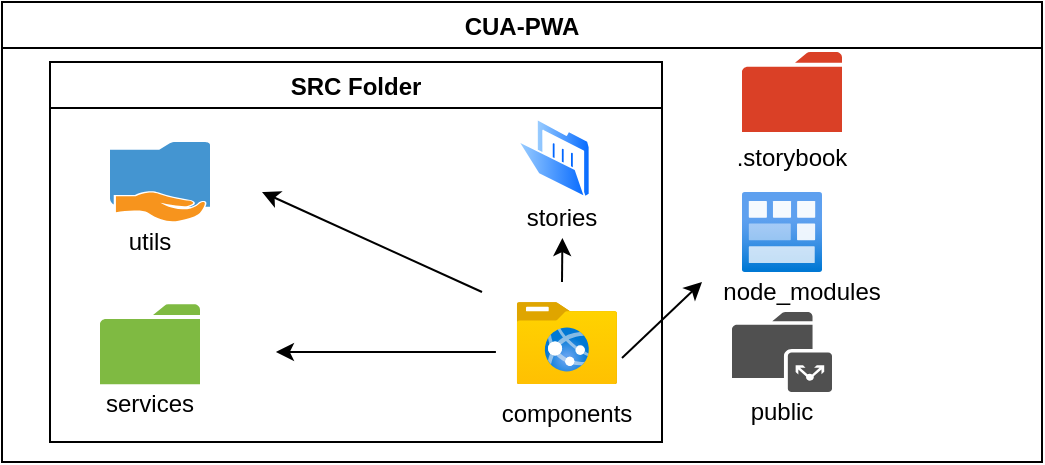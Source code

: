 <mxfile version="15.2.9" type="github">
  <diagram id="DyeA0R5ESNiD44GaK_AN" name="Page-1">
    <mxGraphModel dx="865" dy="483" grid="1" gridSize="10" guides="1" tooltips="1" connect="1" arrows="1" fold="1" page="1" pageScale="1" pageWidth="827" pageHeight="1169" math="0" shadow="0">
      <root>
        <mxCell id="0" />
        <mxCell id="1" parent="0" />
        <mxCell id="xJInYHNCrXJ5tW3enrJM-37" value="CUA-PWA" style="swimlane;" parent="1" vertex="1">
          <mxGeometry x="50" y="100" width="520" height="230" as="geometry" />
        </mxCell>
        <mxCell id="xJInYHNCrXJ5tW3enrJM-45" value="" style="pointerEvents=1;shadow=0;dashed=0;html=1;strokeColor=none;fillColor=#505050;labelPosition=center;verticalLabelPosition=bottom;verticalAlign=top;outlineConnect=0;align=center;shape=mxgraph.office.concepts.folder_public;" parent="xJInYHNCrXJ5tW3enrJM-37" vertex="1">
          <mxGeometry x="365" y="155" width="50" height="40" as="geometry" />
        </mxCell>
        <mxCell id="xJInYHNCrXJ5tW3enrJM-46" value="" style="aspect=fixed;html=1;points=[];align=center;image;fontSize=12;image=img/lib/azure2/general/Module.svg;" parent="xJInYHNCrXJ5tW3enrJM-37" vertex="1">
          <mxGeometry x="370" y="95" width="40" height="40" as="geometry" />
        </mxCell>
        <mxCell id="xJInYHNCrXJ5tW3enrJM-48" value="node_modules&lt;br&gt;" style="text;html=1;strokeColor=none;fillColor=none;align=center;verticalAlign=middle;whiteSpace=wrap;rounded=0;" parent="xJInYHNCrXJ5tW3enrJM-37" vertex="1">
          <mxGeometry x="380" y="135" width="40" height="20" as="geometry" />
        </mxCell>
        <mxCell id="xJInYHNCrXJ5tW3enrJM-49" value="public&lt;br&gt;" style="text;html=1;strokeColor=none;fillColor=none;align=center;verticalAlign=middle;whiteSpace=wrap;rounded=0;" parent="xJInYHNCrXJ5tW3enrJM-37" vertex="1">
          <mxGeometry x="370" y="195" width="40" height="20" as="geometry" />
        </mxCell>
        <mxCell id="xJInYHNCrXJ5tW3enrJM-53" value="SRC Folder" style="swimlane;" parent="xJInYHNCrXJ5tW3enrJM-37" vertex="1">
          <mxGeometry x="24" y="30" width="306" height="190" as="geometry" />
        </mxCell>
        <mxCell id="xJInYHNCrXJ5tW3enrJM-54" value="" style="aspect=fixed;html=1;points=[];align=center;image;fontSize=12;image=img/lib/azure2/general/Folder_Website.svg;" parent="xJInYHNCrXJ5tW3enrJM-53" vertex="1">
          <mxGeometry x="233.45" y="120" width="50" height="41.18" as="geometry" />
        </mxCell>
        <mxCell id="xJInYHNCrXJ5tW3enrJM-55" value="" style="aspect=fixed;perimeter=ellipsePerimeter;html=1;align=center;shadow=0;dashed=0;spacingTop=3;image;image=img/lib/active_directory/folder_open.svg;" parent="xJInYHNCrXJ5tW3enrJM-53" vertex="1">
          <mxGeometry x="233.45" y="28" width="36.8" height="40" as="geometry" />
        </mxCell>
        <mxCell id="xJInYHNCrXJ5tW3enrJM-56" value="" style="pointerEvents=1;shadow=0;dashed=0;html=1;strokeColor=none;labelPosition=center;verticalLabelPosition=bottom;verticalAlign=top;outlineConnect=0;align=center;shape=mxgraph.office.concepts.folder;fillColor=#7FBA42;" parent="xJInYHNCrXJ5tW3enrJM-53" vertex="1">
          <mxGeometry x="25" y="121.18" width="50" height="40" as="geometry" />
        </mxCell>
        <mxCell id="xJInYHNCrXJ5tW3enrJM-61" value="stories&lt;br&gt;" style="text;html=1;strokeColor=none;fillColor=none;align=center;verticalAlign=middle;whiteSpace=wrap;rounded=0;" parent="xJInYHNCrXJ5tW3enrJM-53" vertex="1">
          <mxGeometry x="233.45" y="68" width="45.5" height="20" as="geometry" />
        </mxCell>
        <mxCell id="xJInYHNCrXJ5tW3enrJM-68" value="components" style="text;html=1;strokeColor=none;fillColor=none;align=center;verticalAlign=middle;whiteSpace=wrap;rounded=0;" parent="xJInYHNCrXJ5tW3enrJM-53" vertex="1">
          <mxGeometry x="222.95" y="161.18" width="71" height="30" as="geometry" />
        </mxCell>
        <mxCell id="xJInYHNCrXJ5tW3enrJM-69" value="services" style="text;html=1;strokeColor=none;fillColor=none;align=center;verticalAlign=middle;whiteSpace=wrap;rounded=0;" parent="xJInYHNCrXJ5tW3enrJM-53" vertex="1">
          <mxGeometry x="30" y="161.18" width="40" height="20" as="geometry" />
        </mxCell>
        <mxCell id="xJInYHNCrXJ5tW3enrJM-66" value="" style="shadow=0;dashed=0;html=1;strokeColor=none;fillColor=#4495D1;labelPosition=center;verticalLabelPosition=bottom;verticalAlign=top;align=center;outlineConnect=0;shape=mxgraph.veeam.shared_folder;" parent="xJInYHNCrXJ5tW3enrJM-53" vertex="1">
          <mxGeometry x="30" y="40" width="50" height="40" as="geometry" />
        </mxCell>
        <mxCell id="xJInYHNCrXJ5tW3enrJM-67" value="utils" style="text;html=1;strokeColor=none;fillColor=none;align=center;verticalAlign=middle;whiteSpace=wrap;rounded=0;" parent="xJInYHNCrXJ5tW3enrJM-53" vertex="1">
          <mxGeometry x="30" y="80" width="40" height="20" as="geometry" />
        </mxCell>
        <mxCell id="xJInYHNCrXJ5tW3enrJM-73" value="" style="endArrow=classic;html=1;" parent="xJInYHNCrXJ5tW3enrJM-53" edge="1">
          <mxGeometry width="50" height="50" relative="1" as="geometry">
            <mxPoint x="216" y="115" as="sourcePoint" />
            <mxPoint x="106" y="65" as="targetPoint" />
          </mxGeometry>
        </mxCell>
        <mxCell id="xJInYHNCrXJ5tW3enrJM-70" value="" style="endArrow=classic;html=1;" parent="xJInYHNCrXJ5tW3enrJM-53" edge="1">
          <mxGeometry width="50" height="50" relative="1" as="geometry">
            <mxPoint x="286" y="148" as="sourcePoint" />
            <mxPoint x="326" y="110" as="targetPoint" />
          </mxGeometry>
        </mxCell>
        <mxCell id="xJInYHNCrXJ5tW3enrJM-71" value="" style="endArrow=classic;html=1;" parent="xJInYHNCrXJ5tW3enrJM-53" edge="1">
          <mxGeometry width="50" height="50" relative="1" as="geometry">
            <mxPoint x="222.95" y="145" as="sourcePoint" />
            <mxPoint x="112.95" y="145" as="targetPoint" />
            <Array as="points" />
          </mxGeometry>
        </mxCell>
        <mxCell id="xJInYHNCrXJ5tW3enrJM-63" value="" style="pointerEvents=1;shadow=0;dashed=0;html=1;strokeColor=none;labelPosition=center;verticalLabelPosition=bottom;verticalAlign=top;outlineConnect=0;align=center;shape=mxgraph.office.concepts.folder;fillColor=#DA4026;" parent="xJInYHNCrXJ5tW3enrJM-37" vertex="1">
          <mxGeometry x="370" y="25" width="50" height="40" as="geometry" />
        </mxCell>
        <mxCell id="xJInYHNCrXJ5tW3enrJM-64" value=".storybook" style="text;html=1;strokeColor=none;fillColor=none;align=center;verticalAlign=middle;whiteSpace=wrap;rounded=0;" parent="xJInYHNCrXJ5tW3enrJM-37" vertex="1">
          <mxGeometry x="352" y="65" width="86" height="25" as="geometry" />
        </mxCell>
        <mxCell id="xJInYHNCrXJ5tW3enrJM-72" value="" style="endArrow=classic;html=1;entryX=0.5;entryY=1;entryDx=0;entryDy=0;" parent="1" target="xJInYHNCrXJ5tW3enrJM-61" edge="1">
          <mxGeometry width="50" height="50" relative="1" as="geometry">
            <mxPoint x="330" y="240" as="sourcePoint" />
            <mxPoint x="330" y="260" as="targetPoint" />
          </mxGeometry>
        </mxCell>
      </root>
    </mxGraphModel>
  </diagram>
</mxfile>
